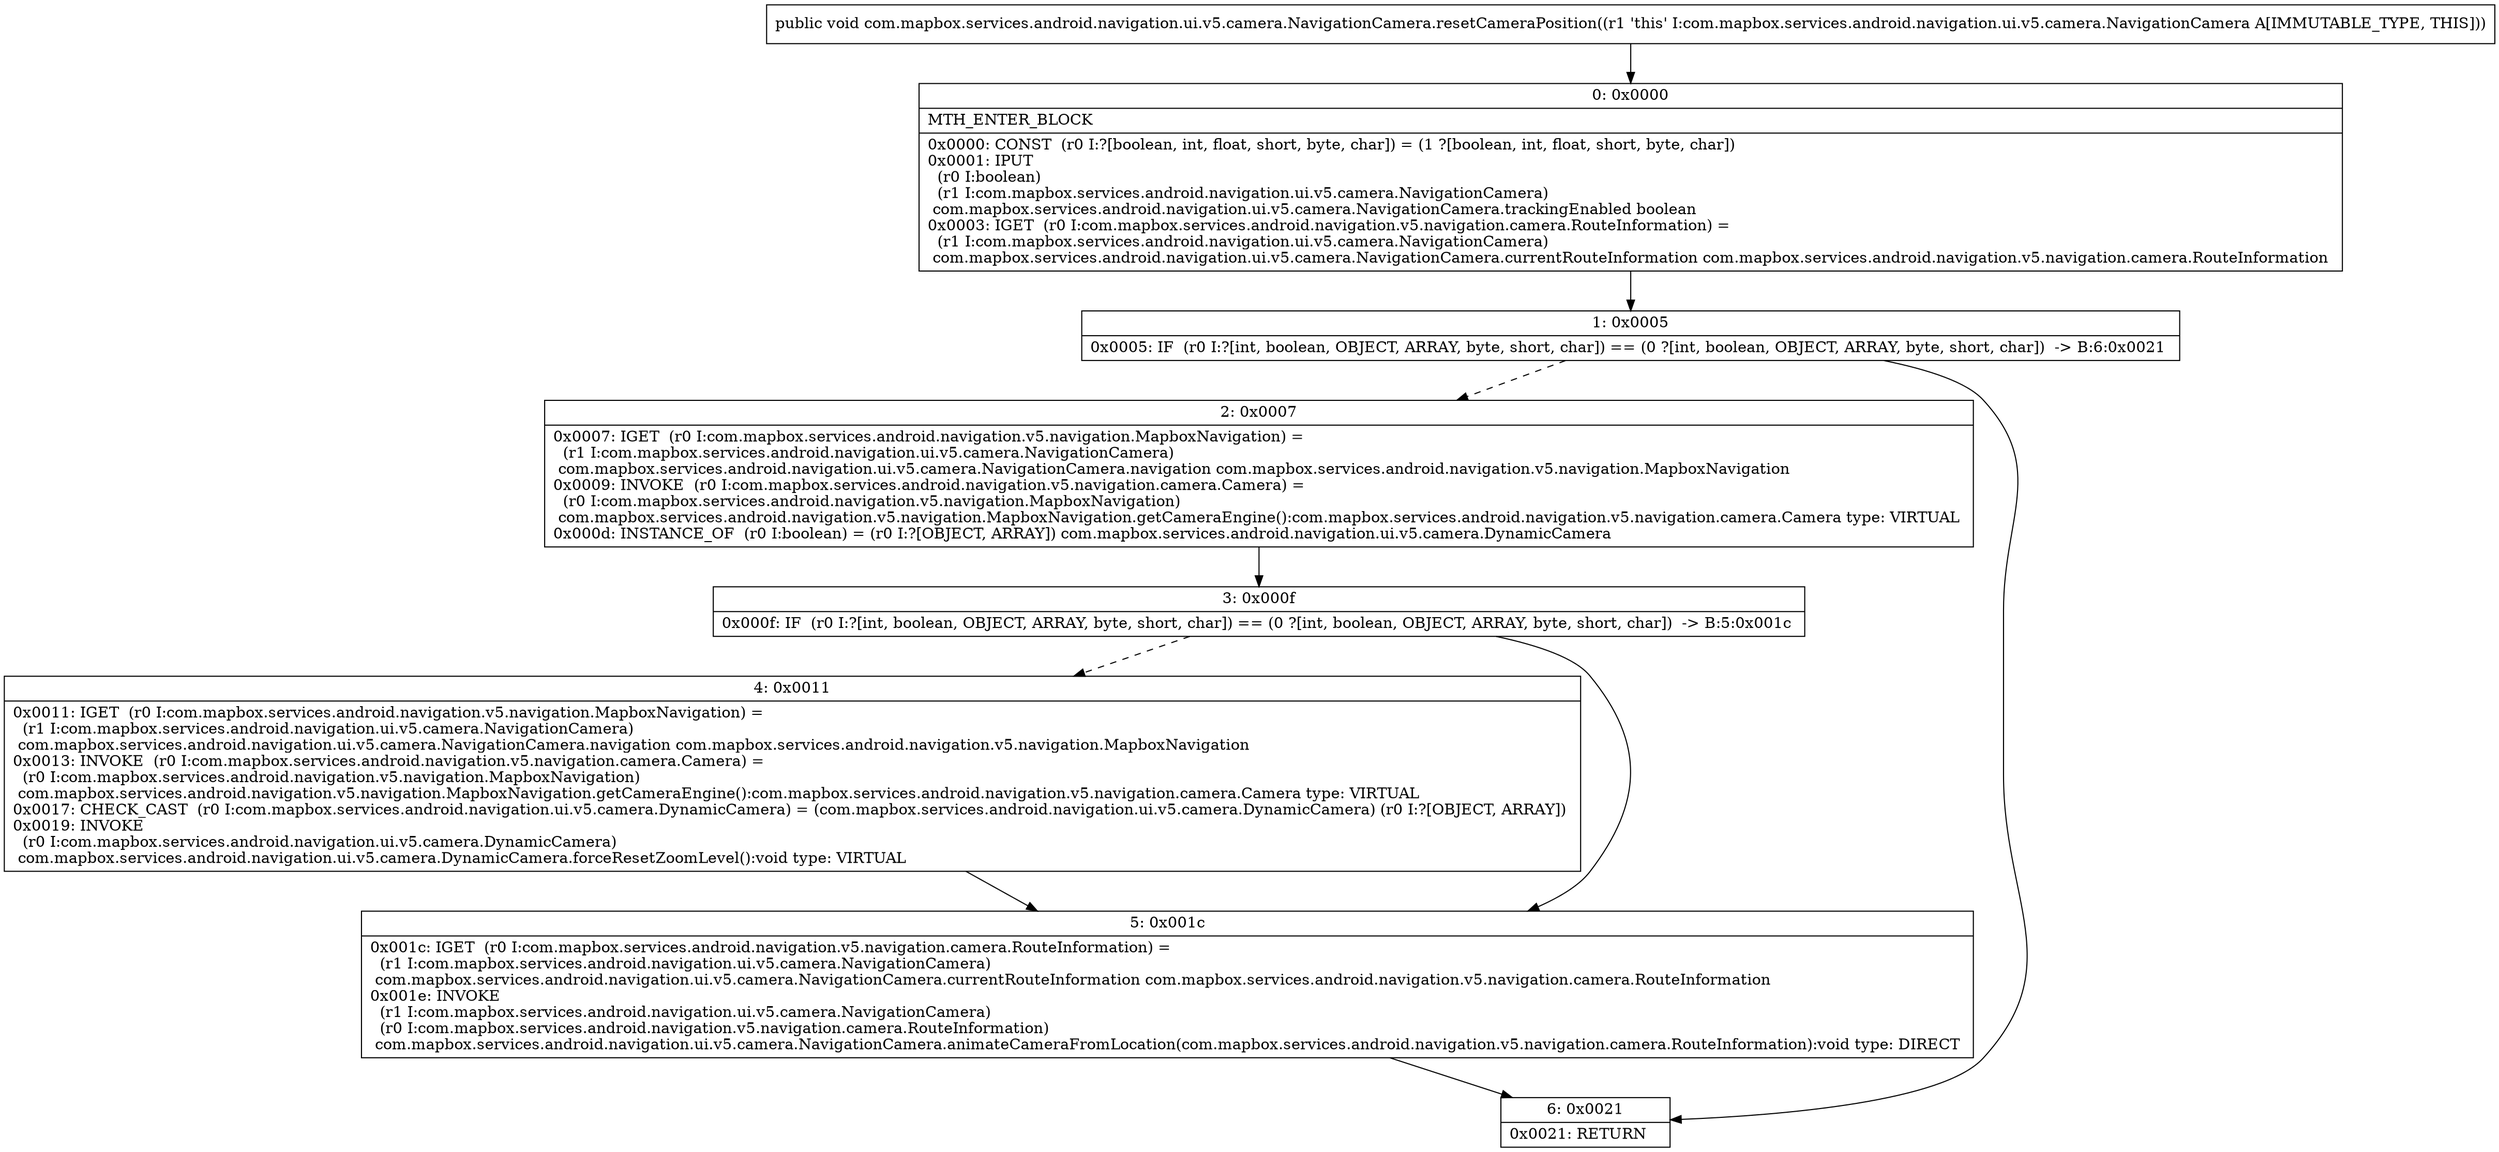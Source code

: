 digraph "CFG forcom.mapbox.services.android.navigation.ui.v5.camera.NavigationCamera.resetCameraPosition()V" {
Node_0 [shape=record,label="{0\:\ 0x0000|MTH_ENTER_BLOCK\l|0x0000: CONST  (r0 I:?[boolean, int, float, short, byte, char]) = (1 ?[boolean, int, float, short, byte, char]) \l0x0001: IPUT  \l  (r0 I:boolean)\l  (r1 I:com.mapbox.services.android.navigation.ui.v5.camera.NavigationCamera)\l com.mapbox.services.android.navigation.ui.v5.camera.NavigationCamera.trackingEnabled boolean \l0x0003: IGET  (r0 I:com.mapbox.services.android.navigation.v5.navigation.camera.RouteInformation) = \l  (r1 I:com.mapbox.services.android.navigation.ui.v5.camera.NavigationCamera)\l com.mapbox.services.android.navigation.ui.v5.camera.NavigationCamera.currentRouteInformation com.mapbox.services.android.navigation.v5.navigation.camera.RouteInformation \l}"];
Node_1 [shape=record,label="{1\:\ 0x0005|0x0005: IF  (r0 I:?[int, boolean, OBJECT, ARRAY, byte, short, char]) == (0 ?[int, boolean, OBJECT, ARRAY, byte, short, char])  \-\> B:6:0x0021 \l}"];
Node_2 [shape=record,label="{2\:\ 0x0007|0x0007: IGET  (r0 I:com.mapbox.services.android.navigation.v5.navigation.MapboxNavigation) = \l  (r1 I:com.mapbox.services.android.navigation.ui.v5.camera.NavigationCamera)\l com.mapbox.services.android.navigation.ui.v5.camera.NavigationCamera.navigation com.mapbox.services.android.navigation.v5.navigation.MapboxNavigation \l0x0009: INVOKE  (r0 I:com.mapbox.services.android.navigation.v5.navigation.camera.Camera) = \l  (r0 I:com.mapbox.services.android.navigation.v5.navigation.MapboxNavigation)\l com.mapbox.services.android.navigation.v5.navigation.MapboxNavigation.getCameraEngine():com.mapbox.services.android.navigation.v5.navigation.camera.Camera type: VIRTUAL \l0x000d: INSTANCE_OF  (r0 I:boolean) = (r0 I:?[OBJECT, ARRAY]) com.mapbox.services.android.navigation.ui.v5.camera.DynamicCamera \l}"];
Node_3 [shape=record,label="{3\:\ 0x000f|0x000f: IF  (r0 I:?[int, boolean, OBJECT, ARRAY, byte, short, char]) == (0 ?[int, boolean, OBJECT, ARRAY, byte, short, char])  \-\> B:5:0x001c \l}"];
Node_4 [shape=record,label="{4\:\ 0x0011|0x0011: IGET  (r0 I:com.mapbox.services.android.navigation.v5.navigation.MapboxNavigation) = \l  (r1 I:com.mapbox.services.android.navigation.ui.v5.camera.NavigationCamera)\l com.mapbox.services.android.navigation.ui.v5.camera.NavigationCamera.navigation com.mapbox.services.android.navigation.v5.navigation.MapboxNavigation \l0x0013: INVOKE  (r0 I:com.mapbox.services.android.navigation.v5.navigation.camera.Camera) = \l  (r0 I:com.mapbox.services.android.navigation.v5.navigation.MapboxNavigation)\l com.mapbox.services.android.navigation.v5.navigation.MapboxNavigation.getCameraEngine():com.mapbox.services.android.navigation.v5.navigation.camera.Camera type: VIRTUAL \l0x0017: CHECK_CAST  (r0 I:com.mapbox.services.android.navigation.ui.v5.camera.DynamicCamera) = (com.mapbox.services.android.navigation.ui.v5.camera.DynamicCamera) (r0 I:?[OBJECT, ARRAY]) \l0x0019: INVOKE  \l  (r0 I:com.mapbox.services.android.navigation.ui.v5.camera.DynamicCamera)\l com.mapbox.services.android.navigation.ui.v5.camera.DynamicCamera.forceResetZoomLevel():void type: VIRTUAL \l}"];
Node_5 [shape=record,label="{5\:\ 0x001c|0x001c: IGET  (r0 I:com.mapbox.services.android.navigation.v5.navigation.camera.RouteInformation) = \l  (r1 I:com.mapbox.services.android.navigation.ui.v5.camera.NavigationCamera)\l com.mapbox.services.android.navigation.ui.v5.camera.NavigationCamera.currentRouteInformation com.mapbox.services.android.navigation.v5.navigation.camera.RouteInformation \l0x001e: INVOKE  \l  (r1 I:com.mapbox.services.android.navigation.ui.v5.camera.NavigationCamera)\l  (r0 I:com.mapbox.services.android.navigation.v5.navigation.camera.RouteInformation)\l com.mapbox.services.android.navigation.ui.v5.camera.NavigationCamera.animateCameraFromLocation(com.mapbox.services.android.navigation.v5.navigation.camera.RouteInformation):void type: DIRECT \l}"];
Node_6 [shape=record,label="{6\:\ 0x0021|0x0021: RETURN   \l}"];
MethodNode[shape=record,label="{public void com.mapbox.services.android.navigation.ui.v5.camera.NavigationCamera.resetCameraPosition((r1 'this' I:com.mapbox.services.android.navigation.ui.v5.camera.NavigationCamera A[IMMUTABLE_TYPE, THIS])) }"];
MethodNode -> Node_0;
Node_0 -> Node_1;
Node_1 -> Node_2[style=dashed];
Node_1 -> Node_6;
Node_2 -> Node_3;
Node_3 -> Node_4[style=dashed];
Node_3 -> Node_5;
Node_4 -> Node_5;
Node_5 -> Node_6;
}

